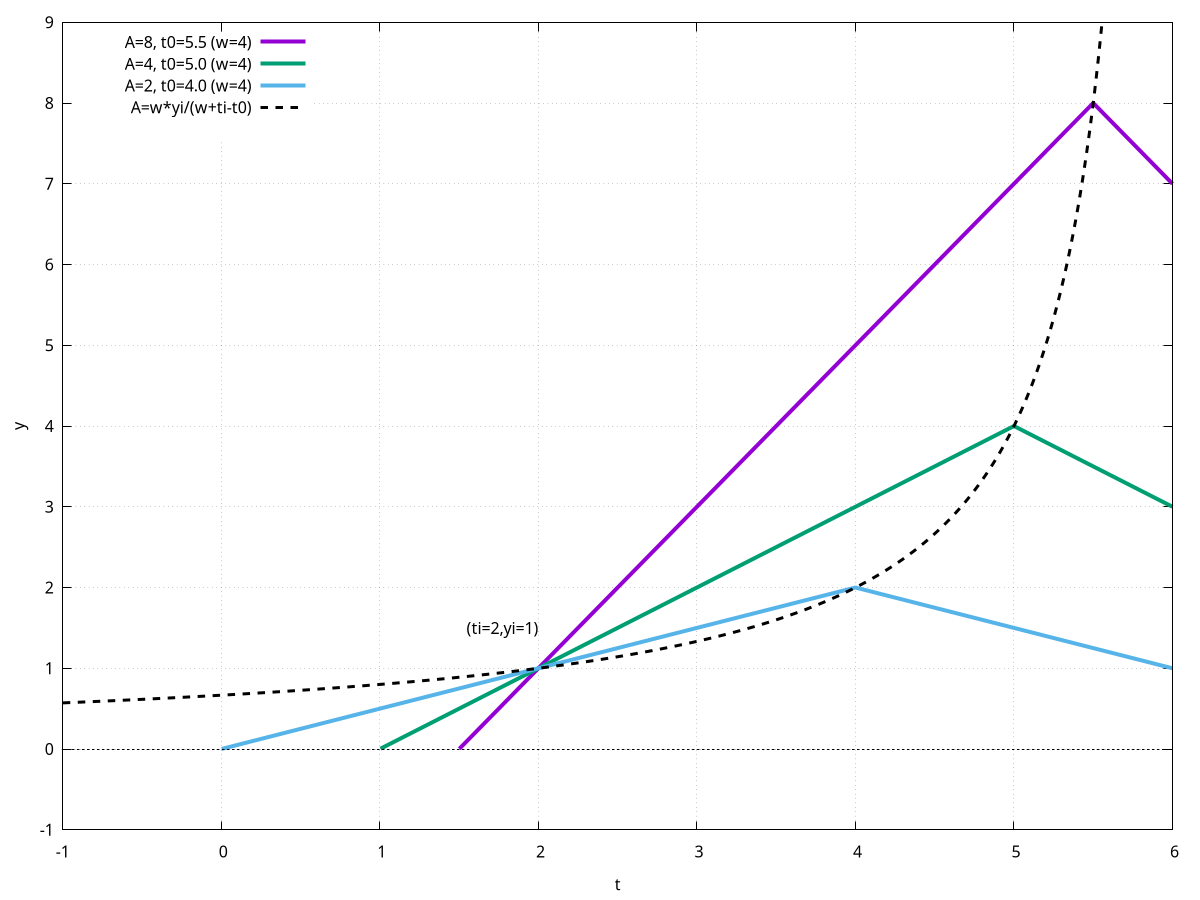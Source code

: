 set term pngcairo 
set output "leading_half.png"

w=4.
A=5.
t0=5.

set samples 1000
set xlabel "t"
set ylabel "y"
set xtics 1
set ytics 1

sig(x,w) = (abs(x)<=w)?(1-abs(x)/w):0/0


set label "(ti=2,yi=1)" at 2,1.5 right

set grid
set key top left
plot[-1:6][-1:9] \
	8*sig(x-5.5,4) lw 4 title "A=8, t0=5.5 (w=4)"   , \
	4*sig(x-5,4) lw 4   title "A=4, t0=5.0 (w=4)"   , \
	2*sig(x-4,4) lw 4   title "A=2, t0=4.0 (w=4)"   , \
	0 lw 1 dt '-' lc black notitle,  \
	4*1/(4+2-x) w l lw 3 lc black dt '-' title "A=w*yi/(w+ti-t0)", \
	"single_sample.dat" using 1:2 w p pt 7 ps 2 lt 7 title "single sampled point"